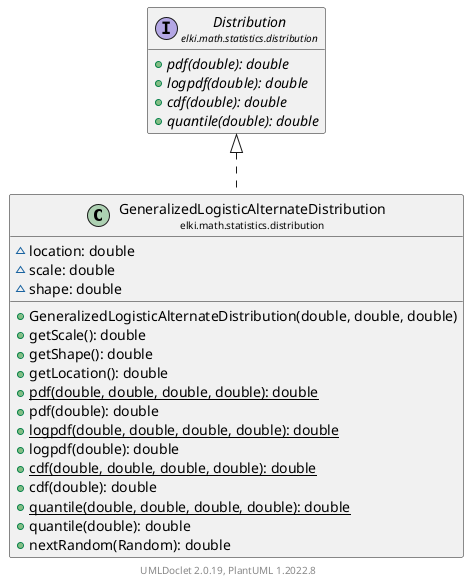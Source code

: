 @startuml
    remove .*\.(Instance|Par|Parameterizer|Factory)$
    set namespaceSeparator none
    hide empty fields
    hide empty methods

    class "<size:14>GeneralizedLogisticAlternateDistribution\n<size:10>elki.math.statistics.distribution" as elki.math.statistics.distribution.GeneralizedLogisticAlternateDistribution [[GeneralizedLogisticAlternateDistribution.html]] {
        ~location: double
        ~scale: double
        ~shape: double
        +GeneralizedLogisticAlternateDistribution(double, double, double)
        +getScale(): double
        +getShape(): double
        +getLocation(): double
        {static} +pdf(double, double, double, double): double
        +pdf(double): double
        {static} +logpdf(double, double, double, double): double
        +logpdf(double): double
        {static} +cdf(double, double, double, double): double
        +cdf(double): double
        {static} +quantile(double, double, double, double): double
        +quantile(double): double
        +nextRandom(Random): double
    }

    interface "<size:14>Distribution\n<size:10>elki.math.statistics.distribution" as elki.math.statistics.distribution.Distribution [[Distribution.html]] {
        {abstract} +pdf(double): double
        {abstract} +logpdf(double): double
        {abstract} +cdf(double): double
        {abstract} +quantile(double): double
    }
    class "<size:14>GeneralizedLogisticAlternateDistribution.Par\n<size:10>elki.math.statistics.distribution" as elki.math.statistics.distribution.GeneralizedLogisticAlternateDistribution.Par [[GeneralizedLogisticAlternateDistribution.Par.html]]

    elki.math.statistics.distribution.Distribution <|.. elki.math.statistics.distribution.GeneralizedLogisticAlternateDistribution
    elki.math.statistics.distribution.GeneralizedLogisticAlternateDistribution +-- elki.math.statistics.distribution.GeneralizedLogisticAlternateDistribution.Par

    center footer UMLDoclet 2.0.19, PlantUML 1.2022.8
@enduml
